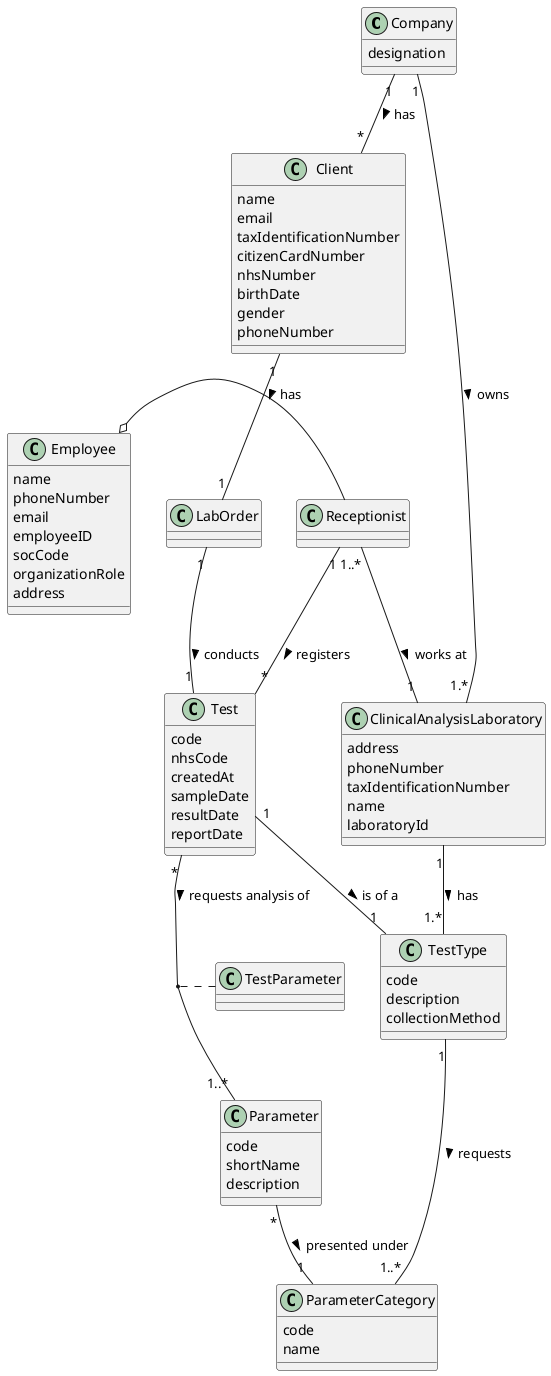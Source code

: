 @startuml


class Company{
  designation
  }

class ClinicalAnalysisLaboratory{
address
phoneNumber
taxIdentificationNumber
name
laboratoryId
}

 class Test{
   code
   nhsCode
   createdAt
   sampleDate
   resultDate
   reportDate
}

class TestType{
  code
  description
  collectionMethod
}

class Parameter{
  code
  shortName
  description

}

class Employee{
name
phoneNumber
email
employeeID
socCode
organizationRole
address
}

class LabOrder{}

class Receptionist{}

class Client{
  name
  email
  taxIdentificationNumber
  citizenCardNumber
  nhsNumber
  birthDate
  gender
  phoneNumber
  }

class ParameterCategory{
  code
  name
}

Company "1" -- "1.*" ClinicalAnalysisLaboratory : owns >
ClinicalAnalysisLaboratory "1" -- "1.*" TestType : has >
Employee o- Receptionist
Company "1" -- "*" Client : has >
Receptionist "1" -- "*" Test : registers >
Receptionist "1..*" -- "1" ClinicalAnalysisLaboratory: works at >
Test "1" -- "1" TestType : is of a >
Client "1" -- "1" LabOrder: has >
LabOrder "1" -- "1" Test: conducts >
Test "*" -- "1..*" Parameter: requests analysis of >
(Test,Parameter) .. TestParameter
Parameter "*" -- "1" ParameterCategory: presented under >
TestType "1" -- "1..*" ParameterCategory: requests >


@enduml